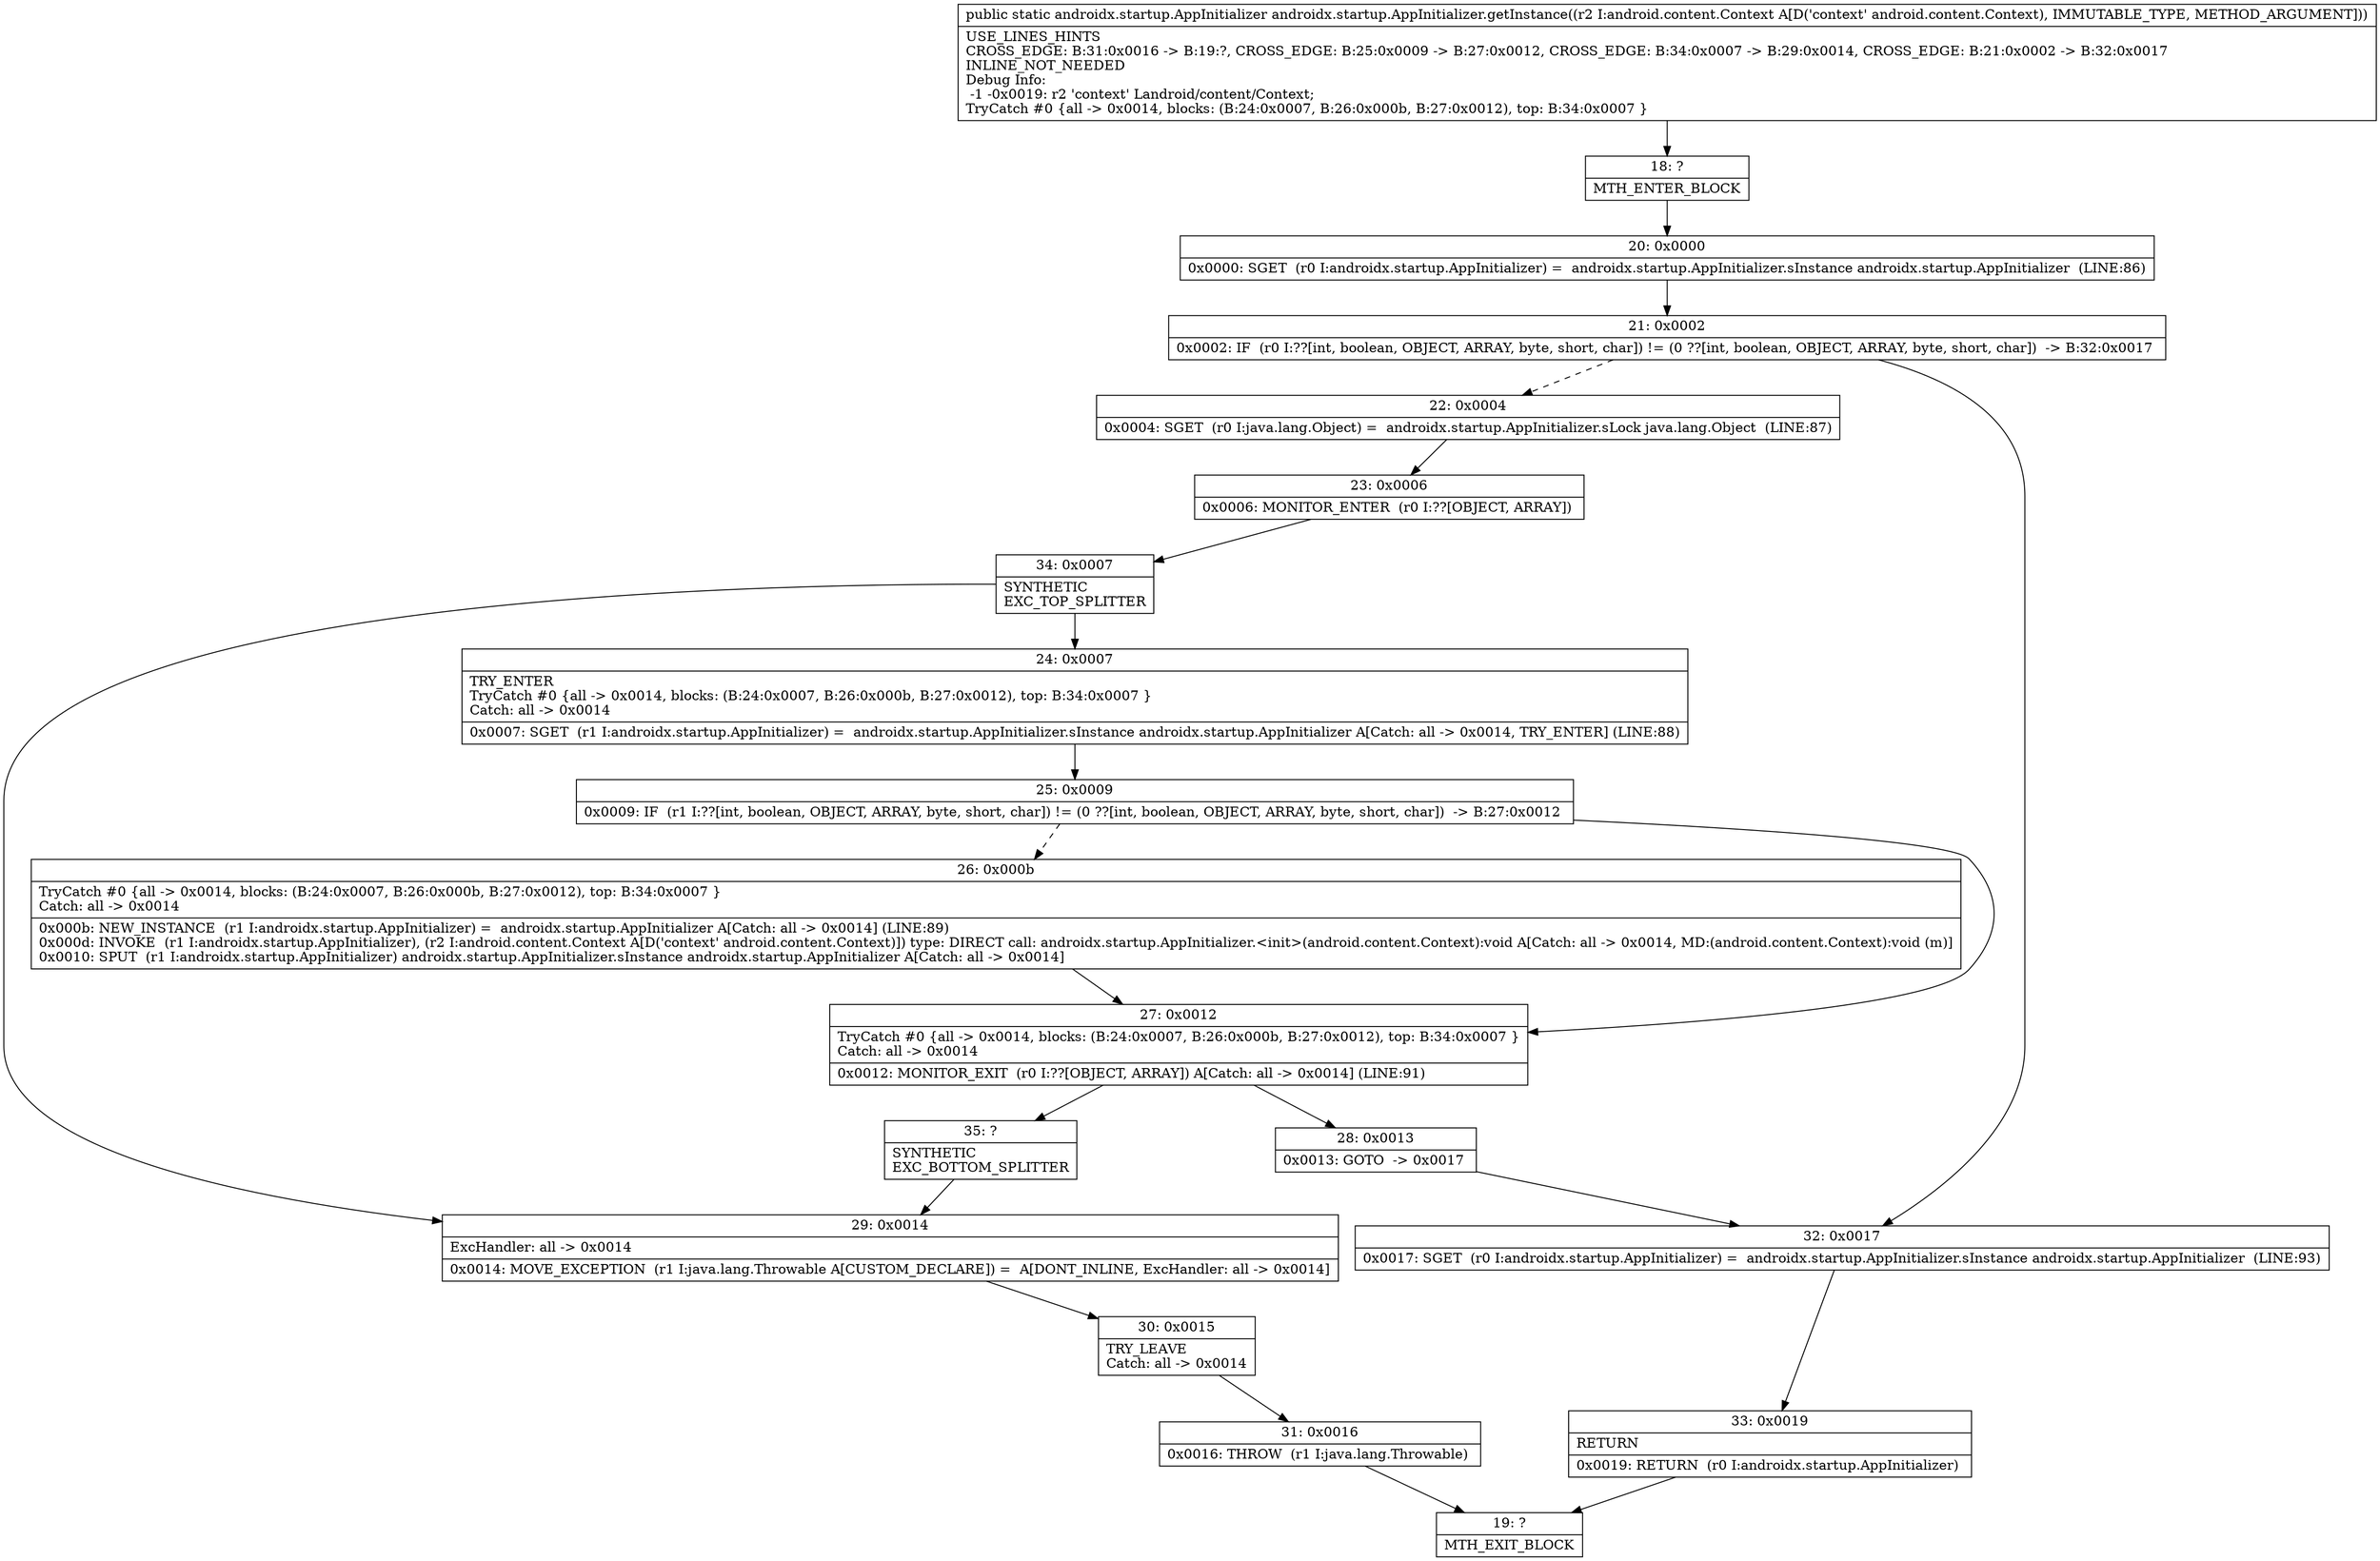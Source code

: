 digraph "CFG forandroidx.startup.AppInitializer.getInstance(Landroid\/content\/Context;)Landroidx\/startup\/AppInitializer;" {
Node_18 [shape=record,label="{18\:\ ?|MTH_ENTER_BLOCK\l}"];
Node_20 [shape=record,label="{20\:\ 0x0000|0x0000: SGET  (r0 I:androidx.startup.AppInitializer) =  androidx.startup.AppInitializer.sInstance androidx.startup.AppInitializer  (LINE:86)\l}"];
Node_21 [shape=record,label="{21\:\ 0x0002|0x0002: IF  (r0 I:??[int, boolean, OBJECT, ARRAY, byte, short, char]) != (0 ??[int, boolean, OBJECT, ARRAY, byte, short, char])  \-\> B:32:0x0017 \l}"];
Node_22 [shape=record,label="{22\:\ 0x0004|0x0004: SGET  (r0 I:java.lang.Object) =  androidx.startup.AppInitializer.sLock java.lang.Object  (LINE:87)\l}"];
Node_23 [shape=record,label="{23\:\ 0x0006|0x0006: MONITOR_ENTER  (r0 I:??[OBJECT, ARRAY]) \l}"];
Node_34 [shape=record,label="{34\:\ 0x0007|SYNTHETIC\lEXC_TOP_SPLITTER\l}"];
Node_24 [shape=record,label="{24\:\ 0x0007|TRY_ENTER\lTryCatch #0 \{all \-\> 0x0014, blocks: (B:24:0x0007, B:26:0x000b, B:27:0x0012), top: B:34:0x0007 \}\lCatch: all \-\> 0x0014\l|0x0007: SGET  (r1 I:androidx.startup.AppInitializer) =  androidx.startup.AppInitializer.sInstance androidx.startup.AppInitializer A[Catch: all \-\> 0x0014, TRY_ENTER] (LINE:88)\l}"];
Node_25 [shape=record,label="{25\:\ 0x0009|0x0009: IF  (r1 I:??[int, boolean, OBJECT, ARRAY, byte, short, char]) != (0 ??[int, boolean, OBJECT, ARRAY, byte, short, char])  \-\> B:27:0x0012 \l}"];
Node_26 [shape=record,label="{26\:\ 0x000b|TryCatch #0 \{all \-\> 0x0014, blocks: (B:24:0x0007, B:26:0x000b, B:27:0x0012), top: B:34:0x0007 \}\lCatch: all \-\> 0x0014\l|0x000b: NEW_INSTANCE  (r1 I:androidx.startup.AppInitializer) =  androidx.startup.AppInitializer A[Catch: all \-\> 0x0014] (LINE:89)\l0x000d: INVOKE  (r1 I:androidx.startup.AppInitializer), (r2 I:android.content.Context A[D('context' android.content.Context)]) type: DIRECT call: androidx.startup.AppInitializer.\<init\>(android.content.Context):void A[Catch: all \-\> 0x0014, MD:(android.content.Context):void (m)]\l0x0010: SPUT  (r1 I:androidx.startup.AppInitializer) androidx.startup.AppInitializer.sInstance androidx.startup.AppInitializer A[Catch: all \-\> 0x0014]\l}"];
Node_27 [shape=record,label="{27\:\ 0x0012|TryCatch #0 \{all \-\> 0x0014, blocks: (B:24:0x0007, B:26:0x000b, B:27:0x0012), top: B:34:0x0007 \}\lCatch: all \-\> 0x0014\l|0x0012: MONITOR_EXIT  (r0 I:??[OBJECT, ARRAY]) A[Catch: all \-\> 0x0014] (LINE:91)\l}"];
Node_28 [shape=record,label="{28\:\ 0x0013|0x0013: GOTO  \-\> 0x0017 \l}"];
Node_35 [shape=record,label="{35\:\ ?|SYNTHETIC\lEXC_BOTTOM_SPLITTER\l}"];
Node_29 [shape=record,label="{29\:\ 0x0014|ExcHandler: all \-\> 0x0014\l|0x0014: MOVE_EXCEPTION  (r1 I:java.lang.Throwable A[CUSTOM_DECLARE]) =  A[DONT_INLINE, ExcHandler: all \-\> 0x0014]\l}"];
Node_30 [shape=record,label="{30\:\ 0x0015|TRY_LEAVE\lCatch: all \-\> 0x0014\l}"];
Node_31 [shape=record,label="{31\:\ 0x0016|0x0016: THROW  (r1 I:java.lang.Throwable) \l}"];
Node_19 [shape=record,label="{19\:\ ?|MTH_EXIT_BLOCK\l}"];
Node_32 [shape=record,label="{32\:\ 0x0017|0x0017: SGET  (r0 I:androidx.startup.AppInitializer) =  androidx.startup.AppInitializer.sInstance androidx.startup.AppInitializer  (LINE:93)\l}"];
Node_33 [shape=record,label="{33\:\ 0x0019|RETURN\l|0x0019: RETURN  (r0 I:androidx.startup.AppInitializer) \l}"];
MethodNode[shape=record,label="{public static androidx.startup.AppInitializer androidx.startup.AppInitializer.getInstance((r2 I:android.content.Context A[D('context' android.content.Context), IMMUTABLE_TYPE, METHOD_ARGUMENT]))  | USE_LINES_HINTS\lCROSS_EDGE: B:31:0x0016 \-\> B:19:?, CROSS_EDGE: B:25:0x0009 \-\> B:27:0x0012, CROSS_EDGE: B:34:0x0007 \-\> B:29:0x0014, CROSS_EDGE: B:21:0x0002 \-\> B:32:0x0017\lINLINE_NOT_NEEDED\lDebug Info:\l  \-1 \-0x0019: r2 'context' Landroid\/content\/Context;\lTryCatch #0 \{all \-\> 0x0014, blocks: (B:24:0x0007, B:26:0x000b, B:27:0x0012), top: B:34:0x0007 \}\l}"];
MethodNode -> Node_18;Node_18 -> Node_20;
Node_20 -> Node_21;
Node_21 -> Node_22[style=dashed];
Node_21 -> Node_32;
Node_22 -> Node_23;
Node_23 -> Node_34;
Node_34 -> Node_24;
Node_34 -> Node_29;
Node_24 -> Node_25;
Node_25 -> Node_26[style=dashed];
Node_25 -> Node_27;
Node_26 -> Node_27;
Node_27 -> Node_28;
Node_27 -> Node_35;
Node_28 -> Node_32;
Node_35 -> Node_29;
Node_29 -> Node_30;
Node_30 -> Node_31;
Node_31 -> Node_19;
Node_32 -> Node_33;
Node_33 -> Node_19;
}

